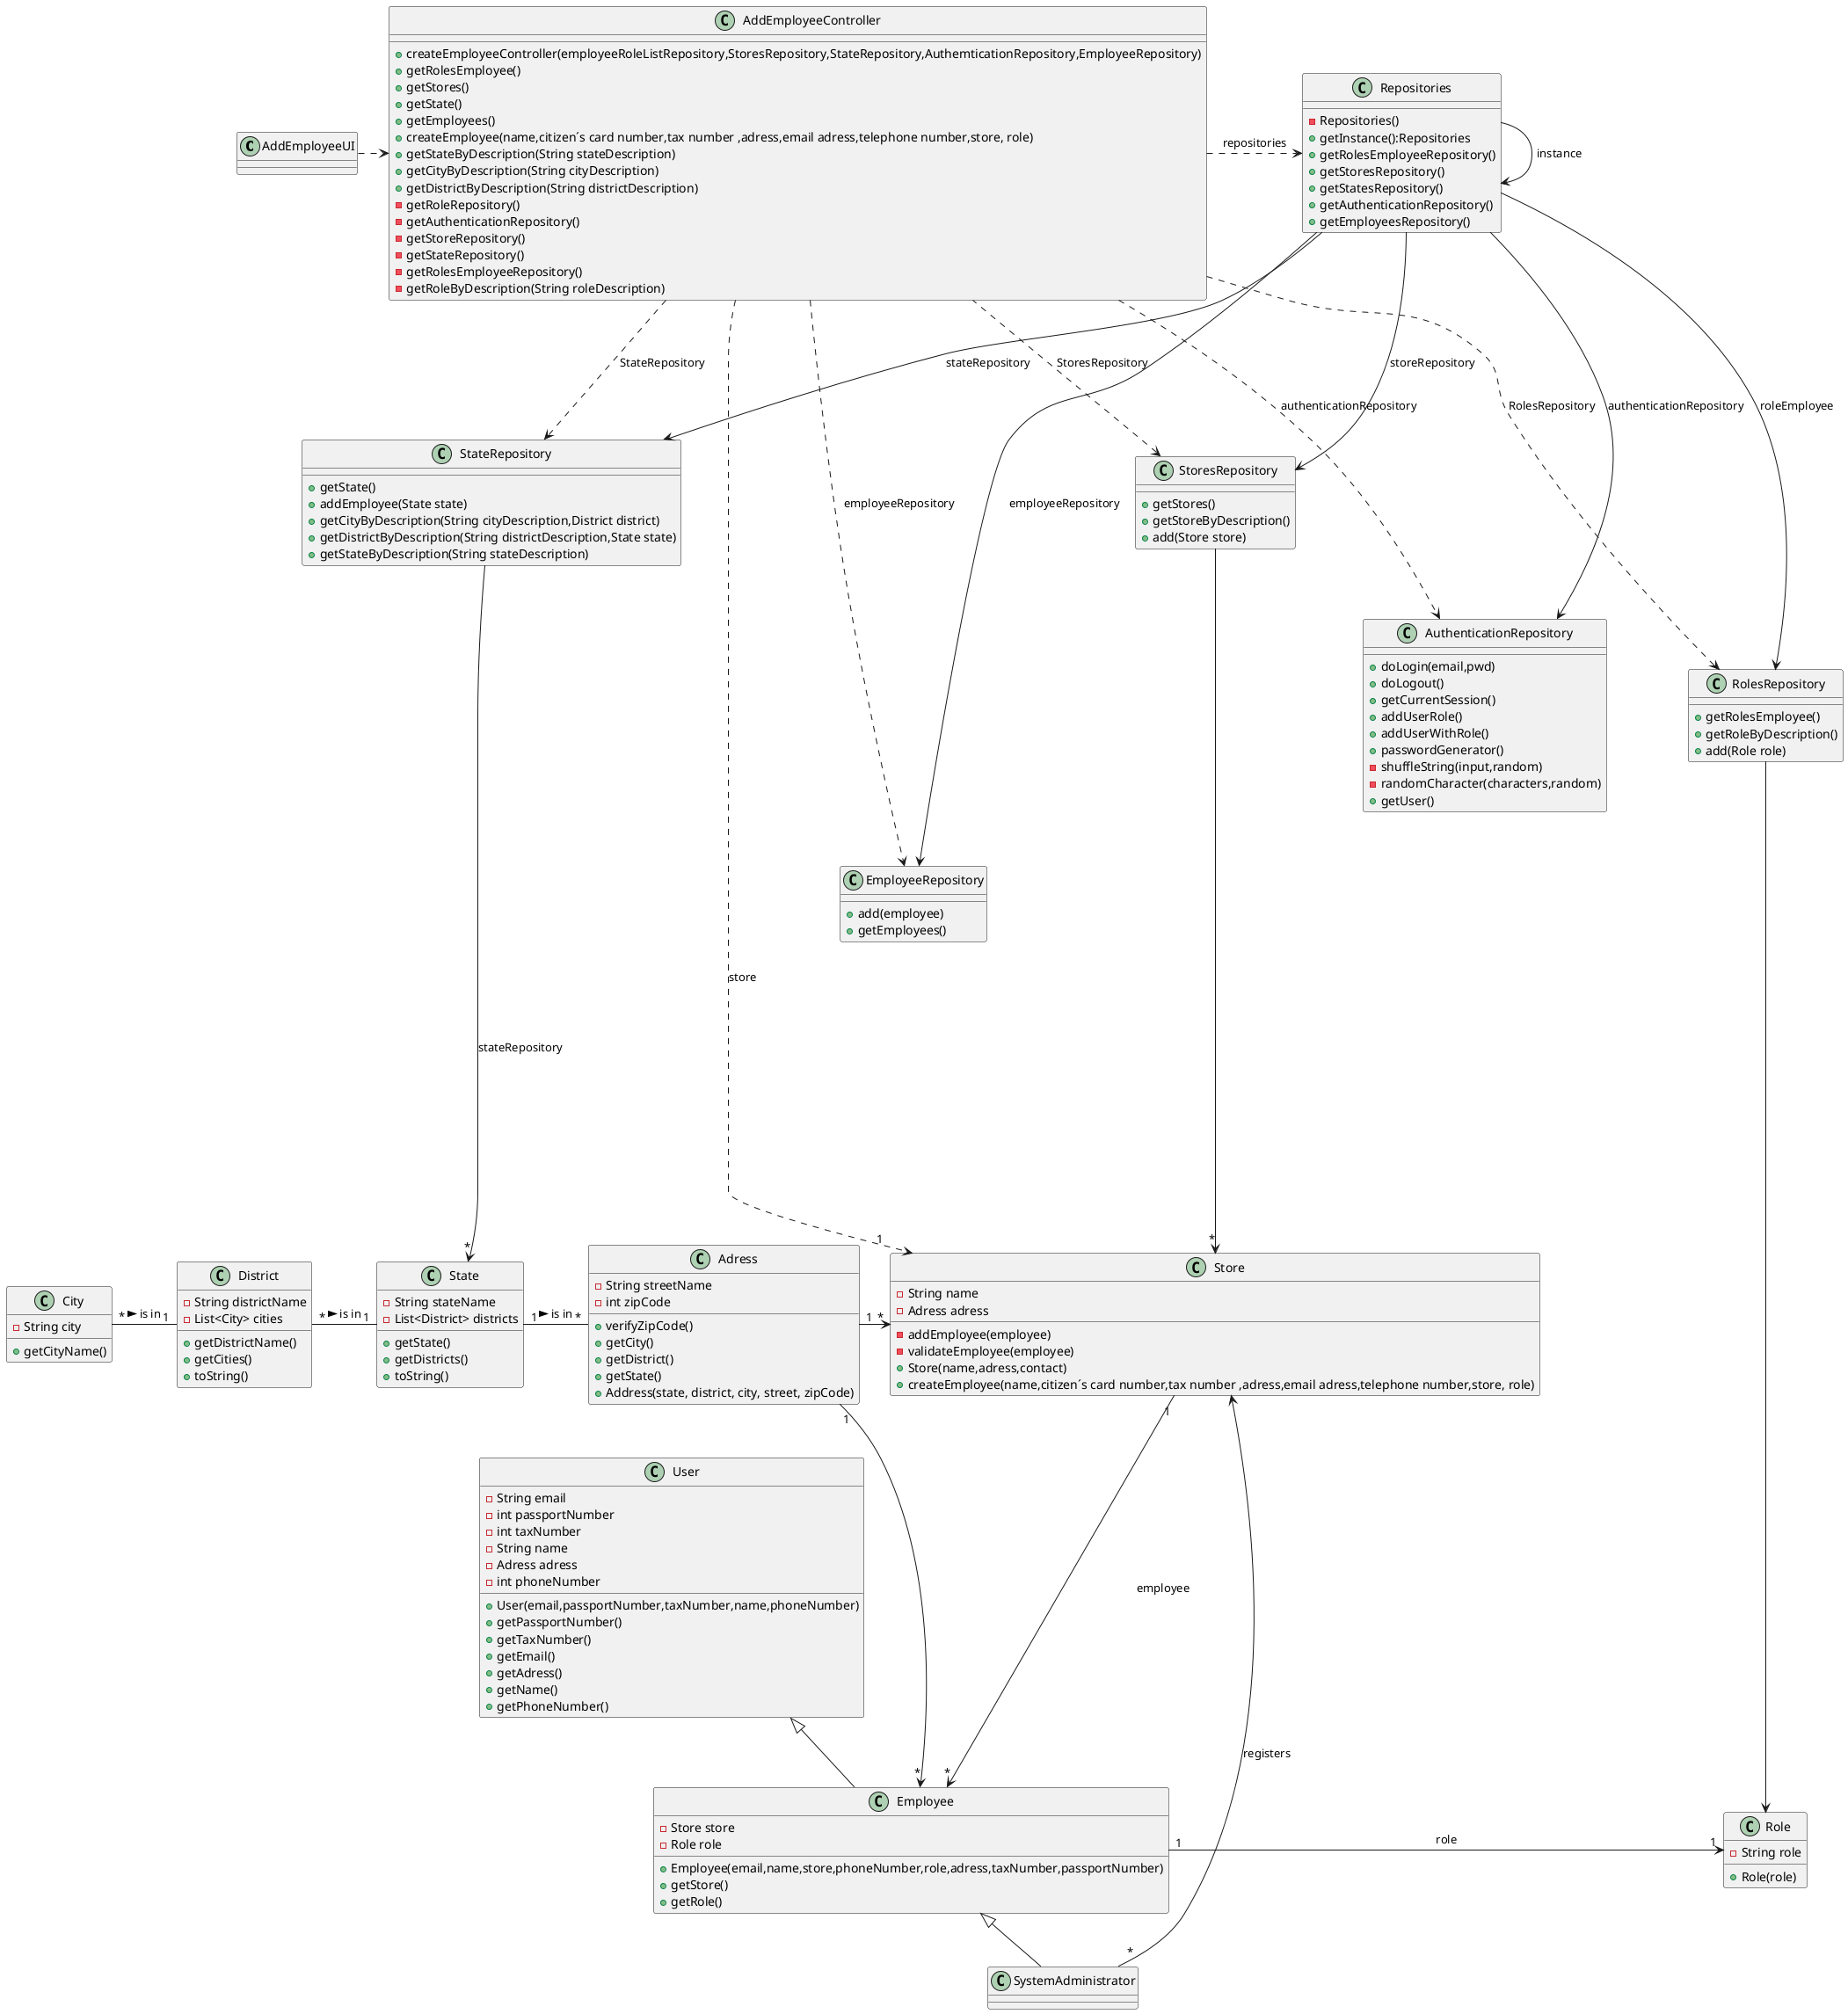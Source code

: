 @startuml
'https://plantuml.com/class-diagram

class AddEmployeeUI

class Adress

class AddEmployeeController

class Repositories

class Employee

class Store

class Role

class AuthenticationRepository

class User

class EmployeeRepository

class SystemAdministrator

class StoresRepository

class RolesRepository

class State

class City

class District

class StateRepository

class EmployeeRepository{
+add(employee)
+getEmployees()
}

class AuthenticationRepository{
+doLogin(email,pwd)
+doLogout()
+getCurrentSession()
+addUserRole()
+addUserWithRole()
+passwordGenerator()
-shuffleString(input,random)
-randomCharacter(characters,random)
+getUser()
}

class StateRepository{
+getState()
+addEmployee(State state)
+getCityByDescription(String cityDescription,District district)
+getDistrictByDescription(String districtDescription,State state)
+getStateByDescription(String stateDescription)
}

class State{
 - String stateName
 - List<District> districts
    +getState()
    +getDistricts()
    +toString()

}

class District{
- String districtName
- List<City> cities

    +getDistrictName()
    +getCities()
    +toString()
}

class City{
- String city

    +getCityName()
}

class Adress{
 -String streetName
    -int zipCode

    +verifyZipCode()
    +getCity()
    +getDistrict()
    +getState()
    +Address(state, district, city, street, zipCode)
}

class Role{
-String role
+Role(role)
}

class SystemAdministrator{
}

class Employee{
-Store store
-Role role
+Employee(email,name,store,phoneNumber,role,adress,taxNumber,passportNumber)
+getStore()
+getRole()
}

class StoresRepository{
+getStores()
+getStoreByDescription()
+add(Store store)

}

class RolesRepository{
+getRolesEmployee()
+getRoleByDescription()
+add(Role role)

}

class AddEmployeeUI{
}

class AddEmployeeController{
+createEmployeeController(employeeRoleListRepository,StoresRepository,StateRepository,AuthemticationRepository,EmployeeRepository)
+getRolesEmployee()
+getStores()
+getState()
+getEmployees()
+createEmployee(name,citizen´s card number,tax number ,adress,email adress,telephone number,store, role)
+getStateByDescription(String stateDescription)
+getCityByDescription(String cityDescription)
+getDistrictByDescription(String districtDescription)
-getRoleRepository()
-getAuthenticationRepository()
-getStoreRepository()
-getStateRepository()
-getRolesEmployeeRepository()
-getRoleByDescription(String roleDescription)
}

class Repositories{
-Repositories()
+getInstance():Repositories
+getRolesEmployeeRepository()
+getStoresRepository()
+getStatesRepository()
+getAuthenticationRepository()
+getEmployeesRepository()
}

class User{
- String email
- int passportNumber
- int taxNumber
- String name
- Adress adress
- int phoneNumber

+User(email,passportNumber,taxNumber,name,phoneNumber)
+getPassportNumber()
+getTaxNumber()
+getEmail()
+getAdress()
+getName()
+getPhoneNumber()
}

class Store{
-String name
-Adress adress
-addEmployee(employee)
-validateEmployee(employee)
+Store(name,adress,contact)
+createEmployee(name,citizen´s card number,tax number ,adress,email adress,telephone number,store, role)
}


AddEmployeeUI .> AddEmployeeController

AddEmployeeController ..> "1" Store : store

AddEmployeeController ...> EmployeeRepository : employeeRepository

AddEmployeeController ...> AuthenticationRepository : authenticationRepository

AddEmployeeController ...> RolesRepository :RolesRepository

AddEmployeeController .-left.> StoresRepository : StoresRepository

AddEmployeeController ...> StateRepository : StateRepository

Store "1" ---> "*" Employee : employee

Repositories -> Repositories:instance

Repositories -----> EmployeeRepository: employeeRepository

Repositories ----> AuthenticationRepository: authenticationRepository

Repositories ---> StoresRepository: storeRepository

Repositories ----> RolesRepository:roleEmployee

AddEmployeeController .>  Repositories : repositories

StoresRepository --> "*" Store

Employee <|-- SystemAdministrator

Store <- "*" SystemAdministrator : registers

RolesRepository ---> Role

Employee "1" -> "1" Role : role

Adress "1" -> "*"  Store

Adress "1" --> "*" Employee

Adress "*" -left- "1" State:is in <

State "1" -left- "*" District : is in <

District "1" -left- "*" City : is in <


User <|-- Employee


Repositories -> StateRepository: stateRepository

StateRepository --------> "*" State : stateRepository


@enduml
